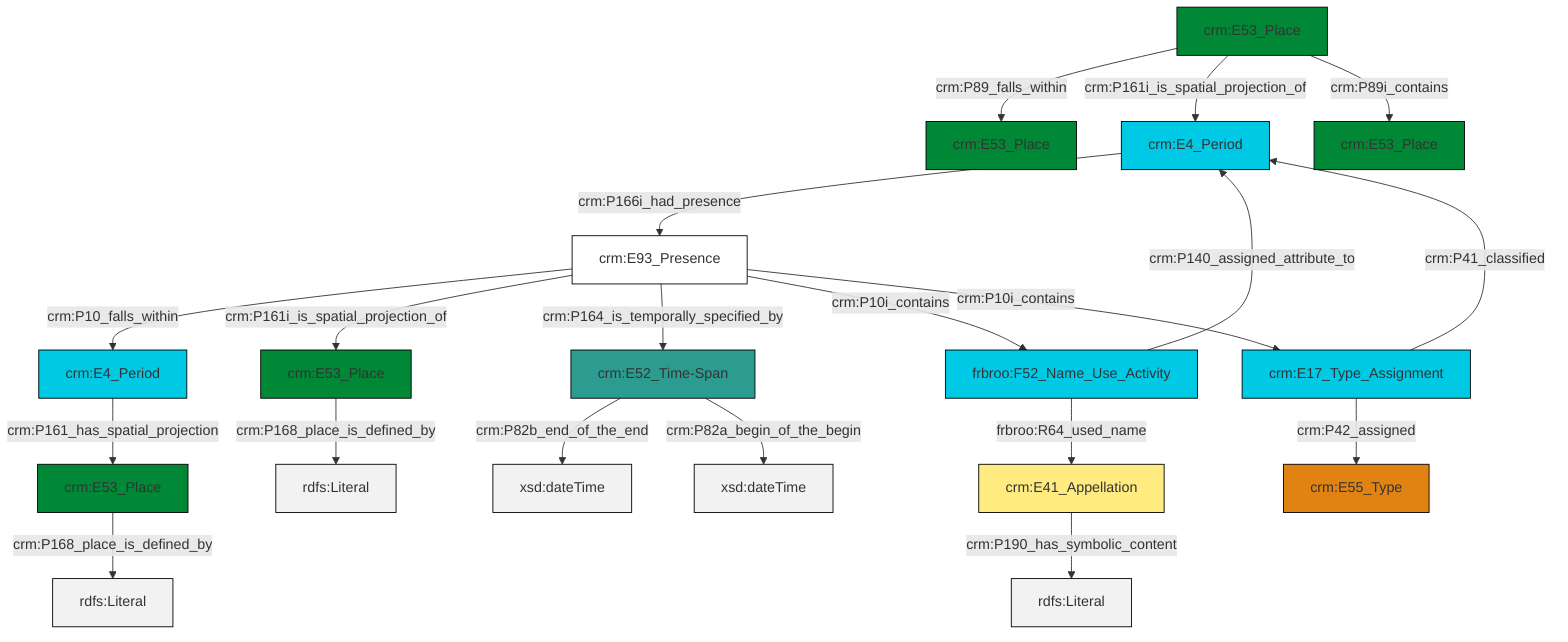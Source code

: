 graph TD
classDef Literal fill:#f2f2f2,stroke:#000000;
classDef CRM_Entity fill:#FFFFFF,stroke:#000000;
classDef Temporal_Entity fill:#00C9E6, stroke:#000000;
classDef Type fill:#E18312, stroke:#000000;
classDef Time-Span fill:#2C9C91, stroke:#000000;
classDef Appellation fill:#FFEB7F, stroke:#000000;
classDef Place fill:#008836, stroke:#000000;
classDef Persistent_Item fill:#B266B2, stroke:#000000;
classDef Conceptual_Object fill:#FFD700, stroke:#000000;
classDef Physical_Thing fill:#D2B48C, stroke:#000000;
classDef Actor fill:#f58aad, stroke:#000000;
classDef PC_Classes fill:#4ce600, stroke:#000000;
classDef Multi fill:#cccccc,stroke:#000000;

0["crm:E53_Place"]:::Place -->|crm:P89_falls_within| 1["crm:E53_Place"]:::Place
2["crm:E93_Presence"]:::CRM_Entity -->|crm:P10_falls_within| 3["crm:E4_Period"]:::Temporal_Entity
5["crm:E17_Type_Assignment"]:::Temporal_Entity -->|crm:P41_classified| 6["crm:E4_Period"]:::Temporal_Entity
7["frbroo:F52_Name_Use_Activity"]:::Temporal_Entity -->|frbroo:R64_used_name| 8["crm:E41_Appellation"]:::Appellation
11["crm:E52_Time-Span"]:::Time-Span -->|crm:P82b_end_of_the_end| 12[xsd:dateTime]:::Literal
7["frbroo:F52_Name_Use_Activity"]:::Temporal_Entity -->|crm:P140_assigned_attribute_to| 6["crm:E4_Period"]:::Temporal_Entity
3["crm:E4_Period"]:::Temporal_Entity -->|crm:P161_has_spatial_projection| 9["crm:E53_Place"]:::Place
6["crm:E4_Period"]:::Temporal_Entity -->|crm:P166i_had_presence| 2["crm:E93_Presence"]:::CRM_Entity
2["crm:E93_Presence"]:::CRM_Entity -->|crm:P161i_is_spatial_projection_of| 14["crm:E53_Place"]:::Place
9["crm:E53_Place"]:::Place -->|crm:P168_place_is_defined_by| 15[rdfs:Literal]:::Literal
2["crm:E93_Presence"]:::CRM_Entity -->|crm:P164_is_temporally_specified_by| 11["crm:E52_Time-Span"]:::Time-Span
0["crm:E53_Place"]:::Place -->|crm:P161i_is_spatial_projection_of| 6["crm:E4_Period"]:::Temporal_Entity
2["crm:E93_Presence"]:::CRM_Entity -->|crm:P10i_contains| 7["frbroo:F52_Name_Use_Activity"]:::Temporal_Entity
11["crm:E52_Time-Span"]:::Time-Span -->|crm:P82a_begin_of_the_begin| 19[xsd:dateTime]:::Literal
8["crm:E41_Appellation"]:::Appellation -->|crm:P190_has_symbolic_content| 20[rdfs:Literal]:::Literal
0["crm:E53_Place"]:::Place -->|crm:P89i_contains| 23["crm:E53_Place"]:::Place
5["crm:E17_Type_Assignment"]:::Temporal_Entity -->|crm:P42_assigned| 16["crm:E55_Type"]:::Type
2["crm:E93_Presence"]:::CRM_Entity -->|crm:P10i_contains| 5["crm:E17_Type_Assignment"]:::Temporal_Entity
14["crm:E53_Place"]:::Place -->|crm:P168_place_is_defined_by| 27[rdfs:Literal]:::Literal